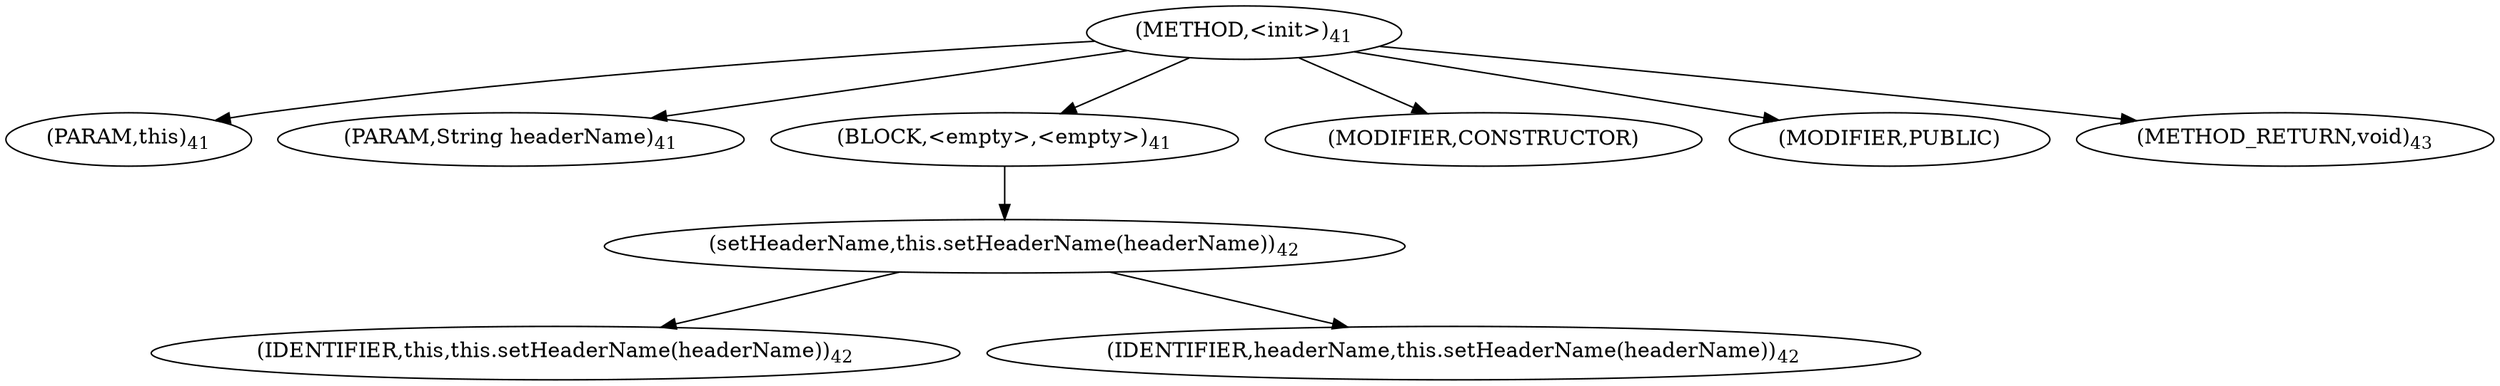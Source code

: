 digraph "&lt;init&gt;" {  
"31" [label = <(METHOD,&lt;init&gt;)<SUB>41</SUB>> ]
"4" [label = <(PARAM,this)<SUB>41</SUB>> ]
"32" [label = <(PARAM,String headerName)<SUB>41</SUB>> ]
"33" [label = <(BLOCK,&lt;empty&gt;,&lt;empty&gt;)<SUB>41</SUB>> ]
"34" [label = <(setHeaderName,this.setHeaderName(headerName))<SUB>42</SUB>> ]
"3" [label = <(IDENTIFIER,this,this.setHeaderName(headerName))<SUB>42</SUB>> ]
"35" [label = <(IDENTIFIER,headerName,this.setHeaderName(headerName))<SUB>42</SUB>> ]
"36" [label = <(MODIFIER,CONSTRUCTOR)> ]
"37" [label = <(MODIFIER,PUBLIC)> ]
"38" [label = <(METHOD_RETURN,void)<SUB>43</SUB>> ]
  "31" -> "4" 
  "31" -> "32" 
  "31" -> "33" 
  "31" -> "36" 
  "31" -> "37" 
  "31" -> "38" 
  "33" -> "34" 
  "34" -> "3" 
  "34" -> "35" 
}

